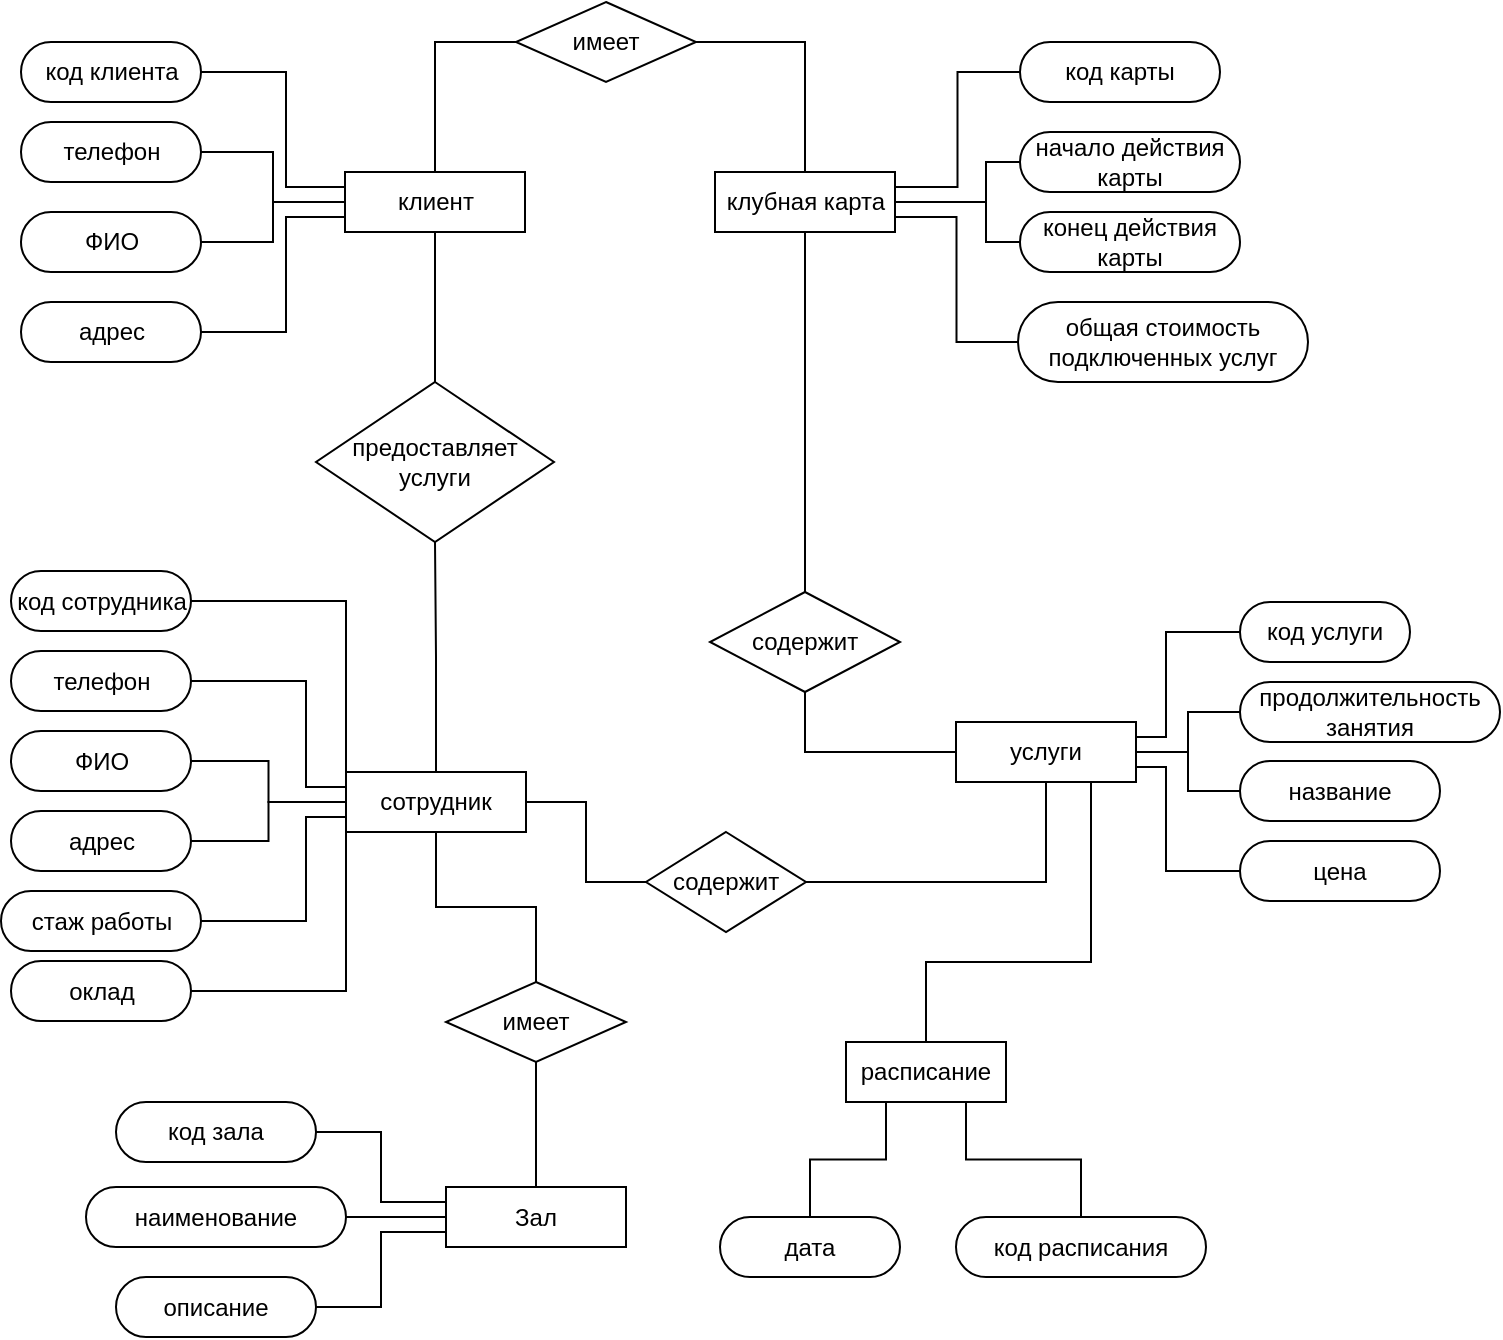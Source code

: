 <mxfile version="20.5.1" type="device"><diagram id="R2lEEEUBdFMjLlhIrx00" name="Page-1"><mxGraphModel dx="997" dy="579" grid="1" gridSize="10" guides="1" tooltips="1" connect="1" arrows="1" fold="1" page="1" pageScale="1" pageWidth="850" pageHeight="1100" math="0" shadow="0" extFonts="Permanent Marker^https://fonts.googleapis.com/css?family=Permanent+Marker"><root><mxCell id="0"/><mxCell id="1" parent="0"/><mxCell id="go4AwKWSkYPIQWYsvwpn-106" style="edgeStyle=orthogonalEdgeStyle;rounded=0;orthogonalLoop=1;jettySize=auto;html=1;entryX=0.5;entryY=0;entryDx=0;entryDy=0;endArrow=none;endFill=0;" parent="1" source="go4AwKWSkYPIQWYsvwpn-104" target="go4AwKWSkYPIQWYsvwpn-73" edge="1"><mxGeometry relative="1" as="geometry"/></mxCell><mxCell id="go4AwKWSkYPIQWYsvwpn-104" value="имеет" style="rhombus;whiteSpace=wrap;html=1;" parent="1" vertex="1"><mxGeometry x="335" y="80" width="90" height="40" as="geometry"/></mxCell><mxCell id="go4AwKWSkYPIQWYsvwpn-105" style="edgeStyle=orthogonalEdgeStyle;rounded=0;orthogonalLoop=1;jettySize=auto;html=1;entryX=0;entryY=0.5;entryDx=0;entryDy=0;endArrow=none;endFill=0;" parent="1" source="go4AwKWSkYPIQWYsvwpn-2" target="go4AwKWSkYPIQWYsvwpn-104" edge="1"><mxGeometry relative="1" as="geometry"/></mxCell><mxCell id="eh7JSWRyLB97G9tiAuT3-4" style="edgeStyle=orthogonalEdgeStyle;rounded=0;orthogonalLoop=1;jettySize=auto;html=1;exitX=1;exitY=0.5;exitDx=0;exitDy=0;entryX=0.5;entryY=1;entryDx=0;entryDy=0;endArrow=none;endFill=0;" edge="1" parent="1" source="go4AwKWSkYPIQWYsvwpn-109" target="go4AwKWSkYPIQWYsvwpn-49"><mxGeometry relative="1" as="geometry"/></mxCell><mxCell id="go4AwKWSkYPIQWYsvwpn-109" value="содержит" style="rhombus;whiteSpace=wrap;html=1;" parent="1" vertex="1"><mxGeometry x="400" y="495" width="80" height="50" as="geometry"/></mxCell><mxCell id="eh7JSWRyLB97G9tiAuT3-6" style="edgeStyle=orthogonalEdgeStyle;rounded=0;orthogonalLoop=1;jettySize=auto;html=1;exitX=0.5;exitY=1;exitDx=0;exitDy=0;entryX=0;entryY=0.5;entryDx=0;entryDy=0;endArrow=none;endFill=0;" edge="1" parent="1" source="go4AwKWSkYPIQWYsvwpn-112" target="go4AwKWSkYPIQWYsvwpn-49"><mxGeometry relative="1" as="geometry"/></mxCell><mxCell id="go4AwKWSkYPIQWYsvwpn-112" value="содержит" style="rhombus;whiteSpace=wrap;html=1;" parent="1" vertex="1"><mxGeometry x="432" y="375" width="95" height="50" as="geometry"/></mxCell><mxCell id="eh7JSWRyLB97G9tiAuT3-2" style="edgeStyle=orthogonalEdgeStyle;rounded=0;orthogonalLoop=1;jettySize=auto;html=1;exitX=0.5;exitY=0;exitDx=0;exitDy=0;entryX=0.5;entryY=1;entryDx=0;entryDy=0;endArrow=none;endFill=0;" edge="1" parent="1" source="go4AwKWSkYPIQWYsvwpn-114" target="go4AwKWSkYPIQWYsvwpn-2"><mxGeometry relative="1" as="geometry"/></mxCell><mxCell id="go4AwKWSkYPIQWYsvwpn-114" value="предоставляет услуги" style="rhombus;whiteSpace=wrap;html=1;" parent="1" vertex="1"><mxGeometry x="235" y="270" width="119" height="80" as="geometry"/></mxCell><mxCell id="eh7JSWRyLB97G9tiAuT3-1" style="edgeStyle=orthogonalEdgeStyle;rounded=0;orthogonalLoop=1;jettySize=auto;html=1;exitX=0.5;exitY=0;exitDx=0;exitDy=0;entryX=0.5;entryY=1;entryDx=0;entryDy=0;endArrow=none;endFill=0;" edge="1" parent="1" source="go4AwKWSkYPIQWYsvwpn-15" target="go4AwKWSkYPIQWYsvwpn-114"><mxGeometry relative="1" as="geometry"/></mxCell><mxCell id="eh7JSWRyLB97G9tiAuT3-3" style="edgeStyle=orthogonalEdgeStyle;rounded=0;orthogonalLoop=1;jettySize=auto;html=1;exitX=1;exitY=0.5;exitDx=0;exitDy=0;entryX=0;entryY=0.5;entryDx=0;entryDy=0;endArrow=none;endFill=0;" edge="1" parent="1" source="go4AwKWSkYPIQWYsvwpn-15" target="go4AwKWSkYPIQWYsvwpn-109"><mxGeometry relative="1" as="geometry"/></mxCell><mxCell id="eh7JSWRyLB97G9tiAuT3-5" style="edgeStyle=orthogonalEdgeStyle;rounded=0;orthogonalLoop=1;jettySize=auto;html=1;exitX=0.5;exitY=1;exitDx=0;exitDy=0;entryX=0.5;entryY=0;entryDx=0;entryDy=0;endArrow=none;endFill=0;" edge="1" parent="1" source="go4AwKWSkYPIQWYsvwpn-73" target="go4AwKWSkYPIQWYsvwpn-112"><mxGeometry relative="1" as="geometry"/></mxCell><mxCell id="s-pLiBDdPsfEPZoxsDFU-28" value="" style="group" parent="1" vertex="1" connectable="0"><mxGeometry x="300" y="672.5" width="90" height="30" as="geometry"/></mxCell><mxCell id="s-pLiBDdPsfEPZoxsDFU-18" value="Зал" style="rounded=0;whiteSpace=wrap;html=1;" parent="s-pLiBDdPsfEPZoxsDFU-28" vertex="1"><mxGeometry width="90" height="30" as="geometry"/></mxCell><mxCell id="s-pLiBDdPsfEPZoxsDFU-22" style="edgeStyle=orthogonalEdgeStyle;rounded=0;orthogonalLoop=1;jettySize=auto;html=1;exitX=0.5;exitY=1;exitDx=0;exitDy=0;" parent="s-pLiBDdPsfEPZoxsDFU-28" source="s-pLiBDdPsfEPZoxsDFU-18" target="s-pLiBDdPsfEPZoxsDFU-18" edge="1"><mxGeometry relative="1" as="geometry"/></mxCell><mxCell id="s-pLiBDdPsfEPZoxsDFU-14" value="наименование" style="rounded=1;whiteSpace=wrap;html=1;arcSize=50;" parent="1" vertex="1"><mxGeometry x="120" y="672.5" width="130" height="30" as="geometry"/></mxCell><mxCell id="s-pLiBDdPsfEPZoxsDFU-16" value="код зала" style="rounded=1;whiteSpace=wrap;html=1;arcSize=50;" parent="1" vertex="1"><mxGeometry x="135" y="630" width="100" height="30" as="geometry"/></mxCell><mxCell id="s-pLiBDdPsfEPZoxsDFU-17" value="описание" style="rounded=1;whiteSpace=wrap;html=1;arcSize=50;" parent="1" vertex="1"><mxGeometry x="135" y="717.5" width="100" height="30" as="geometry"/></mxCell><mxCell id="eh7JSWRyLB97G9tiAuT3-47" style="edgeStyle=orthogonalEdgeStyle;rounded=0;orthogonalLoop=1;jettySize=auto;html=1;exitX=0;exitY=0.5;exitDx=0;exitDy=0;entryX=1;entryY=0.5;entryDx=0;entryDy=0;endArrow=none;endFill=0;" edge="1" parent="1" source="go4AwKWSkYPIQWYsvwpn-15" target="go4AwKWSkYPIQWYsvwpn-18"><mxGeometry relative="1" as="geometry"/></mxCell><mxCell id="eh7JSWRyLB97G9tiAuT3-48" style="edgeStyle=orthogonalEdgeStyle;rounded=0;orthogonalLoop=1;jettySize=auto;html=1;exitX=0;exitY=0.5;exitDx=0;exitDy=0;entryX=1;entryY=0.5;entryDx=0;entryDy=0;endArrow=none;endFill=0;" edge="1" parent="1" source="go4AwKWSkYPIQWYsvwpn-15" target="go4AwKWSkYPIQWYsvwpn-19"><mxGeometry relative="1" as="geometry"/></mxCell><mxCell id="eh7JSWRyLB97G9tiAuT3-49" style="edgeStyle=orthogonalEdgeStyle;rounded=0;orthogonalLoop=1;jettySize=auto;html=1;exitX=0;exitY=0.75;exitDx=0;exitDy=0;entryX=1;entryY=0.5;entryDx=0;entryDy=0;endArrow=none;endFill=0;" edge="1" parent="1" source="go4AwKWSkYPIQWYsvwpn-15" target="go4AwKWSkYPIQWYsvwpn-20"><mxGeometry relative="1" as="geometry"><Array as="points"><mxPoint x="230" y="488"/><mxPoint x="230" y="540"/></Array></mxGeometry></mxCell><mxCell id="eh7JSWRyLB97G9tiAuT3-50" style="edgeStyle=orthogonalEdgeStyle;rounded=0;orthogonalLoop=1;jettySize=auto;html=1;exitX=0;exitY=1;exitDx=0;exitDy=0;entryX=1;entryY=0.5;entryDx=0;entryDy=0;endArrow=none;endFill=0;" edge="1" parent="1" source="go4AwKWSkYPIQWYsvwpn-15" target="go4AwKWSkYPIQWYsvwpn-28"><mxGeometry relative="1" as="geometry"/></mxCell><mxCell id="eh7JSWRyLB97G9tiAuT3-51" style="edgeStyle=orthogonalEdgeStyle;rounded=0;orthogonalLoop=1;jettySize=auto;html=1;exitX=0;exitY=0.25;exitDx=0;exitDy=0;entryX=1;entryY=0.5;entryDx=0;entryDy=0;endArrow=none;endFill=0;" edge="1" parent="1" source="go4AwKWSkYPIQWYsvwpn-15" target="go4AwKWSkYPIQWYsvwpn-17"><mxGeometry relative="1" as="geometry"><Array as="points"><mxPoint x="230" y="472"/><mxPoint x="230" y="420"/></Array></mxGeometry></mxCell><mxCell id="eh7JSWRyLB97G9tiAuT3-52" style="edgeStyle=orthogonalEdgeStyle;rounded=0;orthogonalLoop=1;jettySize=auto;html=1;exitX=0;exitY=0;exitDx=0;exitDy=0;entryX=1;entryY=0.5;entryDx=0;entryDy=0;endArrow=none;endFill=0;" edge="1" parent="1" source="go4AwKWSkYPIQWYsvwpn-15" target="go4AwKWSkYPIQWYsvwpn-27"><mxGeometry relative="1" as="geometry"/></mxCell><mxCell id="eh7JSWRyLB97G9tiAuT3-67" style="edgeStyle=orthogonalEdgeStyle;rounded=0;orthogonalLoop=1;jettySize=auto;html=1;exitX=0.5;exitY=1;exitDx=0;exitDy=0;entryX=0.5;entryY=0;entryDx=0;entryDy=0;endArrow=none;endFill=0;" edge="1" parent="1" source="go4AwKWSkYPIQWYsvwpn-15" target="s-pLiBDdPsfEPZoxsDFU-29"><mxGeometry relative="1" as="geometry"/></mxCell><mxCell id="go4AwKWSkYPIQWYsvwpn-15" value="сотрудник" style="rounded=0;whiteSpace=wrap;html=1;" parent="1" vertex="1"><mxGeometry x="250" y="465" width="90" height="30" as="geometry"/></mxCell><mxCell id="go4AwKWSkYPIQWYsvwpn-17" value="телефон" style="rounded=1;whiteSpace=wrap;html=1;arcSize=50;" parent="1" vertex="1"><mxGeometry x="82.5" y="404.5" width="90" height="30" as="geometry"/></mxCell><mxCell id="go4AwKWSkYPIQWYsvwpn-18" value="ФИО" style="rounded=1;whiteSpace=wrap;html=1;arcSize=50;" parent="1" vertex="1"><mxGeometry x="82.5" y="444.5" width="90" height="30" as="geometry"/></mxCell><mxCell id="go4AwKWSkYPIQWYsvwpn-19" value="адрес" style="rounded=1;whiteSpace=wrap;html=1;arcSize=50;" parent="1" vertex="1"><mxGeometry x="82.5" y="484.5" width="90" height="30" as="geometry"/></mxCell><mxCell id="go4AwKWSkYPIQWYsvwpn-20" value="стаж работы" style="rounded=1;whiteSpace=wrap;html=1;arcSize=50;" parent="1" vertex="1"><mxGeometry x="77.5" y="524.5" width="100" height="30" as="geometry"/></mxCell><mxCell id="go4AwKWSkYPIQWYsvwpn-27" value="код сотрудника" style="rounded=1;whiteSpace=wrap;html=1;arcSize=50;" parent="1" vertex="1"><mxGeometry x="82.5" y="364.5" width="90" height="30" as="geometry"/></mxCell><mxCell id="go4AwKWSkYPIQWYsvwpn-28" value="оклад" style="rounded=1;whiteSpace=wrap;html=1;arcSize=50;" parent="1" vertex="1"><mxGeometry x="82.5" y="559.5" width="90" height="30" as="geometry"/></mxCell><mxCell id="eh7JSWRyLB97G9tiAuT3-7" style="edgeStyle=orthogonalEdgeStyle;rounded=0;orthogonalLoop=1;jettySize=auto;html=1;exitX=0.5;exitY=1;exitDx=0;exitDy=0;entryX=0.5;entryY=0;entryDx=0;entryDy=0;endArrow=none;endFill=0;" edge="1" parent="1" source="s-pLiBDdPsfEPZoxsDFU-29" target="s-pLiBDdPsfEPZoxsDFU-18"><mxGeometry relative="1" as="geometry"/></mxCell><mxCell id="s-pLiBDdPsfEPZoxsDFU-29" value="имеет" style="rhombus;whiteSpace=wrap;html=1;" parent="1" vertex="1"><mxGeometry x="300" y="570" width="90" height="40" as="geometry"/></mxCell><mxCell id="eh7JSWRyLB97G9tiAuT3-57" style="edgeStyle=orthogonalEdgeStyle;rounded=0;orthogonalLoop=1;jettySize=auto;html=1;exitX=0;exitY=0.5;exitDx=0;exitDy=0;entryX=1;entryY=0.5;entryDx=0;entryDy=0;endArrow=none;endFill=0;" edge="1" parent="1" source="go4AwKWSkYPIQWYsvwpn-2" target="go4AwKWSkYPIQWYsvwpn-5"><mxGeometry relative="1" as="geometry"/></mxCell><mxCell id="eh7JSWRyLB97G9tiAuT3-58" style="edgeStyle=orthogonalEdgeStyle;rounded=0;orthogonalLoop=1;jettySize=auto;html=1;exitX=0;exitY=0.5;exitDx=0;exitDy=0;entryX=1;entryY=0.5;entryDx=0;entryDy=0;endArrow=none;endFill=0;" edge="1" parent="1" source="go4AwKWSkYPIQWYsvwpn-2" target="go4AwKWSkYPIQWYsvwpn-7"><mxGeometry relative="1" as="geometry"/></mxCell><mxCell id="eh7JSWRyLB97G9tiAuT3-59" style="edgeStyle=orthogonalEdgeStyle;rounded=0;orthogonalLoop=1;jettySize=auto;html=1;exitX=0;exitY=0.75;exitDx=0;exitDy=0;entryX=1;entryY=0.5;entryDx=0;entryDy=0;endArrow=none;endFill=0;" edge="1" parent="1" source="go4AwKWSkYPIQWYsvwpn-2" target="go4AwKWSkYPIQWYsvwpn-6"><mxGeometry relative="1" as="geometry"><Array as="points"><mxPoint x="220" y="188"/><mxPoint x="220" y="245"/></Array></mxGeometry></mxCell><mxCell id="eh7JSWRyLB97G9tiAuT3-60" style="edgeStyle=orthogonalEdgeStyle;rounded=0;orthogonalLoop=1;jettySize=auto;html=1;exitX=0;exitY=0.25;exitDx=0;exitDy=0;entryX=1;entryY=0.5;entryDx=0;entryDy=0;endArrow=none;endFill=0;" edge="1" parent="1" source="go4AwKWSkYPIQWYsvwpn-2" target="go4AwKWSkYPIQWYsvwpn-3"><mxGeometry relative="1" as="geometry"><Array as="points"><mxPoint x="220" y="172"/><mxPoint x="220" y="115"/></Array></mxGeometry></mxCell><mxCell id="go4AwKWSkYPIQWYsvwpn-2" value="клиент" style="rounded=0;whiteSpace=wrap;html=1;" parent="1" vertex="1"><mxGeometry x="249.5" y="165" width="90" height="30" as="geometry"/></mxCell><mxCell id="go4AwKWSkYPIQWYsvwpn-3" value="код клиента" style="rounded=1;whiteSpace=wrap;html=1;arcSize=50;" parent="1" vertex="1"><mxGeometry x="87.5" y="100" width="90" height="30" as="geometry"/></mxCell><mxCell id="go4AwKWSkYPIQWYsvwpn-5" value="ФИО" style="rounded=1;whiteSpace=wrap;html=1;arcSize=50;" parent="1" vertex="1"><mxGeometry x="87.5" y="185" width="90" height="30" as="geometry"/></mxCell><mxCell id="go4AwKWSkYPIQWYsvwpn-6" value="адрес" style="rounded=1;whiteSpace=wrap;html=1;arcSize=50;" parent="1" vertex="1"><mxGeometry x="87.5" y="230" width="90" height="30" as="geometry"/></mxCell><mxCell id="go4AwKWSkYPIQWYsvwpn-7" value="телефон" style="rounded=1;whiteSpace=wrap;html=1;arcSize=50;" parent="1" vertex="1"><mxGeometry x="87.5" y="140" width="90" height="30" as="geometry"/></mxCell><mxCell id="eh7JSWRyLB97G9tiAuT3-38" style="edgeStyle=orthogonalEdgeStyle;rounded=0;orthogonalLoop=1;jettySize=auto;html=1;exitX=1;exitY=0.25;exitDx=0;exitDy=0;entryX=0;entryY=0.5;entryDx=0;entryDy=0;endArrow=none;endFill=0;" edge="1" parent="1" source="go4AwKWSkYPIQWYsvwpn-73" target="go4AwKWSkYPIQWYsvwpn-75"><mxGeometry relative="1" as="geometry"/></mxCell><mxCell id="eh7JSWRyLB97G9tiAuT3-39" style="edgeStyle=orthogonalEdgeStyle;rounded=0;orthogonalLoop=1;jettySize=auto;html=1;exitX=1;exitY=0.75;exitDx=0;exitDy=0;entryX=0;entryY=0.5;entryDx=0;entryDy=0;endArrow=none;endFill=0;" edge="1" parent="1" source="go4AwKWSkYPIQWYsvwpn-73" target="go4AwKWSkYPIQWYsvwpn-82"><mxGeometry relative="1" as="geometry"/></mxCell><mxCell id="eh7JSWRyLB97G9tiAuT3-40" style="edgeStyle=orthogonalEdgeStyle;rounded=0;orthogonalLoop=1;jettySize=auto;html=1;exitX=1;exitY=0.5;exitDx=0;exitDy=0;entryX=0;entryY=0.5;entryDx=0;entryDy=0;endArrow=none;endFill=0;" edge="1" parent="1" source="go4AwKWSkYPIQWYsvwpn-73" target="go4AwKWSkYPIQWYsvwpn-80"><mxGeometry relative="1" as="geometry"><Array as="points"><mxPoint x="570" y="180"/><mxPoint x="570" y="160"/></Array></mxGeometry></mxCell><mxCell id="eh7JSWRyLB97G9tiAuT3-41" style="edgeStyle=orthogonalEdgeStyle;rounded=0;orthogonalLoop=1;jettySize=auto;html=1;exitX=1;exitY=0.5;exitDx=0;exitDy=0;entryX=0;entryY=0.5;entryDx=0;entryDy=0;endArrow=none;endFill=0;" edge="1" parent="1" source="go4AwKWSkYPIQWYsvwpn-73" target="go4AwKWSkYPIQWYsvwpn-81"><mxGeometry relative="1" as="geometry"><Array as="points"><mxPoint x="570" y="180"/><mxPoint x="570" y="200"/></Array></mxGeometry></mxCell><mxCell id="go4AwKWSkYPIQWYsvwpn-73" value="клубная карта" style="rounded=0;whiteSpace=wrap;html=1;" parent="1" vertex="1"><mxGeometry x="434.5" y="165" width="90" height="30" as="geometry"/></mxCell><mxCell id="go4AwKWSkYPIQWYsvwpn-75" value="код карты&lt;span style=&quot;color: rgba(0, 0, 0, 0); font-family: monospace; font-size: 0px; text-align: start;&quot;&gt;%3CmxGraphModel%3E%3Croot%3E%3CmxCell%20id%3D%220%22%2F%3E%3CmxCell%20id%3D%221%22%20parent%3D%220%22%2F%3E%3CmxCell%20id%3D%222%22%20value%3D%22%D0%BA%D0%BE%D0%B4%20%D1%83%D1%81%D0%BB%D1%83%D0%B3%D0%B8%22%20style%3D%22rounded%3D1%3BwhiteSpace%3Dwrap%3Bhtml%3D1%3BarcSize%3D50%3B%22%20vertex%3D%221%22%20parent%3D%221%22%3E%3CmxGeometry%20x%3D%22610%22%20y%3D%2270%22%20width%3D%22100%22%20height%3D%2230%22%20as%3D%22geometry%22%2F%3E%3C%2FmxCell%3E%3C%2Froot%3E%3C%2FmxGraphModel%3E&lt;/span&gt;" style="rounded=1;whiteSpace=wrap;html=1;arcSize=50;" parent="1" vertex="1"><mxGeometry x="587" y="100" width="100" height="30" as="geometry"/></mxCell><mxCell id="go4AwKWSkYPIQWYsvwpn-80" value="начало действия карты" style="rounded=1;whiteSpace=wrap;html=1;arcSize=50;" parent="1" vertex="1"><mxGeometry x="587" y="145" width="110" height="30" as="geometry"/></mxCell><mxCell id="go4AwKWSkYPIQWYsvwpn-81" value="конец действия карты" style="rounded=1;whiteSpace=wrap;html=1;arcSize=50;" parent="1" vertex="1"><mxGeometry x="587" y="185" width="110" height="30" as="geometry"/></mxCell><mxCell id="go4AwKWSkYPIQWYsvwpn-82" value="общая стоимость подключенных услуг" style="rounded=1;whiteSpace=wrap;html=1;arcSize=50;" parent="1" vertex="1"><mxGeometry x="586" y="230" width="145" height="40" as="geometry"/></mxCell><mxCell id="eh7JSWRyLB97G9tiAuT3-46" style="edgeStyle=orthogonalEdgeStyle;rounded=0;orthogonalLoop=1;jettySize=auto;html=1;exitX=0.75;exitY=1;exitDx=0;exitDy=0;entryX=0.5;entryY=0;entryDx=0;entryDy=0;endArrow=none;endFill=0;" edge="1" parent="1" source="go4AwKWSkYPIQWYsvwpn-49" target="go4AwKWSkYPIQWYsvwpn-30"><mxGeometry relative="1" as="geometry"><Array as="points"><mxPoint x="623" y="560"/><mxPoint x="540" y="560"/></Array></mxGeometry></mxCell><mxCell id="eh7JSWRyLB97G9tiAuT3-61" style="edgeStyle=orthogonalEdgeStyle;rounded=0;orthogonalLoop=1;jettySize=auto;html=1;exitX=1;exitY=0.5;exitDx=0;exitDy=0;entryX=0;entryY=0.5;entryDx=0;entryDy=0;endArrow=none;endFill=0;" edge="1" parent="1" source="go4AwKWSkYPIQWYsvwpn-49" target="go4AwKWSkYPIQWYsvwpn-66"><mxGeometry relative="1" as="geometry"/></mxCell><mxCell id="eh7JSWRyLB97G9tiAuT3-62" style="edgeStyle=orthogonalEdgeStyle;rounded=0;orthogonalLoop=1;jettySize=auto;html=1;exitX=1;exitY=0.5;exitDx=0;exitDy=0;entryX=0;entryY=0.5;entryDx=0;entryDy=0;endArrow=none;endFill=0;" edge="1" parent="1" source="go4AwKWSkYPIQWYsvwpn-49" target="go4AwKWSkYPIQWYsvwpn-76"><mxGeometry relative="1" as="geometry"/></mxCell><mxCell id="eh7JSWRyLB97G9tiAuT3-63" style="edgeStyle=orthogonalEdgeStyle;rounded=0;orthogonalLoop=1;jettySize=auto;html=1;exitX=1;exitY=0.25;exitDx=0;exitDy=0;entryX=0;entryY=0.5;entryDx=0;entryDy=0;endArrow=none;endFill=0;" edge="1" parent="1" source="go4AwKWSkYPIQWYsvwpn-49" target="go4AwKWSkYPIQWYsvwpn-65"><mxGeometry relative="1" as="geometry"><Array as="points"><mxPoint x="660" y="448"/><mxPoint x="660" y="395"/></Array></mxGeometry></mxCell><mxCell id="eh7JSWRyLB97G9tiAuT3-64" style="edgeStyle=orthogonalEdgeStyle;rounded=0;orthogonalLoop=1;jettySize=auto;html=1;exitX=1;exitY=0.75;exitDx=0;exitDy=0;entryX=0;entryY=0.5;entryDx=0;entryDy=0;endArrow=none;endFill=0;" edge="1" parent="1" source="go4AwKWSkYPIQWYsvwpn-49" target="go4AwKWSkYPIQWYsvwpn-67"><mxGeometry relative="1" as="geometry"><Array as="points"><mxPoint x="660" y="463"/><mxPoint x="660" y="515"/></Array></mxGeometry></mxCell><mxCell id="go4AwKWSkYPIQWYsvwpn-49" value="услуги" style="rounded=0;whiteSpace=wrap;html=1;" parent="1" vertex="1"><mxGeometry x="555" y="440" width="90" height="30" as="geometry"/></mxCell><mxCell id="go4AwKWSkYPIQWYsvwpn-65" value="код услуги" style="rounded=1;whiteSpace=wrap;html=1;arcSize=50;" parent="1" vertex="1"><mxGeometry x="697" y="380" width="85" height="30" as="geometry"/></mxCell><mxCell id="go4AwKWSkYPIQWYsvwpn-66" value="название" style="rounded=1;whiteSpace=wrap;html=1;arcSize=50;" parent="1" vertex="1"><mxGeometry x="697" y="459.5" width="100" height="30" as="geometry"/></mxCell><mxCell id="go4AwKWSkYPIQWYsvwpn-67" value="цена" style="rounded=1;whiteSpace=wrap;html=1;arcSize=50;" parent="1" vertex="1"><mxGeometry x="697" y="499.5" width="100" height="30" as="geometry"/></mxCell><mxCell id="go4AwKWSkYPIQWYsvwpn-76" value="продолжительность занятия" style="rounded=1;whiteSpace=wrap;html=1;arcSize=50;" parent="1" vertex="1"><mxGeometry x="697" y="420" width="130" height="30" as="geometry"/></mxCell><mxCell id="go4AwKWSkYPIQWYsvwpn-99" style="edgeStyle=orthogonalEdgeStyle;rounded=0;orthogonalLoop=1;jettySize=auto;html=1;exitX=0.5;exitY=1;exitDx=0;exitDy=0;" parent="1" source="go4AwKWSkYPIQWYsvwpn-76" target="go4AwKWSkYPIQWYsvwpn-76" edge="1"><mxGeometry relative="1" as="geometry"/></mxCell><mxCell id="go4AwKWSkYPIQWYsvwpn-78" value="" style="group" parent="1" vertex="1" connectable="0"><mxGeometry x="555" y="687.5" width="125" height="30" as="geometry"/></mxCell><mxCell id="go4AwKWSkYPIQWYsvwpn-31" value="код расписания" style="rounded=1;whiteSpace=wrap;html=1;arcSize=50;" parent="go4AwKWSkYPIQWYsvwpn-78" vertex="1"><mxGeometry width="125" height="30" as="geometry"/></mxCell><mxCell id="eh7JSWRyLB97G9tiAuT3-8" style="edgeStyle=orthogonalEdgeStyle;rounded=0;orthogonalLoop=1;jettySize=auto;html=1;exitX=0;exitY=0.5;exitDx=0;exitDy=0;entryX=1;entryY=0.5;entryDx=0;entryDy=0;endArrow=none;endFill=0;" edge="1" parent="1" source="s-pLiBDdPsfEPZoxsDFU-18" target="s-pLiBDdPsfEPZoxsDFU-14"><mxGeometry relative="1" as="geometry"/></mxCell><mxCell id="eh7JSWRyLB97G9tiAuT3-10" style="edgeStyle=orthogonalEdgeStyle;rounded=0;orthogonalLoop=1;jettySize=auto;html=1;exitX=0;exitY=0.25;exitDx=0;exitDy=0;entryX=1;entryY=0.5;entryDx=0;entryDy=0;endArrow=none;endFill=0;" edge="1" parent="1" source="s-pLiBDdPsfEPZoxsDFU-18" target="s-pLiBDdPsfEPZoxsDFU-16"><mxGeometry relative="1" as="geometry"/></mxCell><mxCell id="eh7JSWRyLB97G9tiAuT3-11" style="edgeStyle=orthogonalEdgeStyle;rounded=0;orthogonalLoop=1;jettySize=auto;html=1;exitX=0;exitY=0.75;exitDx=0;exitDy=0;entryX=1;entryY=0.5;entryDx=0;entryDy=0;endArrow=none;endFill=0;" edge="1" parent="1" source="s-pLiBDdPsfEPZoxsDFU-18" target="s-pLiBDdPsfEPZoxsDFU-17"><mxGeometry relative="1" as="geometry"/></mxCell><mxCell id="eh7JSWRyLB97G9tiAuT3-65" style="edgeStyle=orthogonalEdgeStyle;rounded=0;orthogonalLoop=1;jettySize=auto;html=1;exitX=0.25;exitY=1;exitDx=0;exitDy=0;entryX=0.5;entryY=0;entryDx=0;entryDy=0;endArrow=none;endFill=0;" edge="1" parent="1" source="go4AwKWSkYPIQWYsvwpn-30" target="go4AwKWSkYPIQWYsvwpn-34"><mxGeometry relative="1" as="geometry"/></mxCell><mxCell id="eh7JSWRyLB97G9tiAuT3-66" style="edgeStyle=orthogonalEdgeStyle;rounded=0;orthogonalLoop=1;jettySize=auto;html=1;exitX=0.75;exitY=1;exitDx=0;exitDy=0;entryX=0.5;entryY=0;entryDx=0;entryDy=0;endArrow=none;endFill=0;" edge="1" parent="1" source="go4AwKWSkYPIQWYsvwpn-30" target="go4AwKWSkYPIQWYsvwpn-31"><mxGeometry relative="1" as="geometry"/></mxCell><mxCell id="go4AwKWSkYPIQWYsvwpn-30" value="расписание" style="rounded=0;whiteSpace=wrap;html=1;" parent="1" vertex="1"><mxGeometry x="500" y="600" width="80" height="30" as="geometry"/></mxCell><mxCell id="go4AwKWSkYPIQWYsvwpn-34" value="дата&lt;span style=&quot;color: rgba(0, 0, 0, 0); font-family: monospace; font-size: 0px; text-align: start;&quot;&gt;%3CmxGraphModel%3E%3Croot%3E%3CmxCell%20id%3D%220%22%2F%3E%3CmxCell%20id%3D%221%22%20parent%3D%220%22%2F%3E%3CmxCell%20id%3D%222%22%20value%3D%22%D0%BA%D0%BE%D0%B4%20%D1%81%D0%BE%D1%82%D1%80%D1%83%D0%B4%D0%BD%D0%B8%D0%BA%D0%B0%22%20style%3D%22rounded%3D1%3BwhiteSpace%3Dwrap%3Bhtml%3D1%3BarcSize%3D50%3B%22%20vertex%3D%221%22%20parent%3D%221%22%3E%3CmxGeometry%20x%3D%22410%22%20y%3D%22260%22%20width%3D%2290%22%20height%3D%2230%22%20as%3D%22geometry%22%2F%3E%3C%2FmxCell%3E%3C%2Froot%3E%3C%2FmxGraphModel%3E&lt;/span&gt;&lt;span style=&quot;color: rgba(0, 0, 0, 0); font-family: monospace; font-size: 0px; text-align: start;&quot;&gt;%3CmxGraphModel%3E%3Croot%3E%3CmxCell%20id%3D%220%22%2F%3E%3CmxCell%20id%3D%221%22%20parent%3D%220%22%2F%3E%3CmxCell%20id%3D%222%22%20value%3D%22%D0%BA%D0%BE%D0%B4%20%D1%81%D0%BE%D1%82%D1%80%D1%83%D0%B4%D0%BD%D0%B8%D0%BA%D0%B0%22%20style%3D%22rounded%3D1%3BwhiteSpace%3Dwrap%3Bhtml%3D1%3BarcSize%3D50%3B%22%20vertex%3D%221%22%20parent%3D%221%22%3E%3CmxGeometry%20x%3D%22410%22%20y%3D%22260%22%20width%3D%2290%22%20height%3D%2230%22%20as%3D%22geometry%22%2F%3E%3C%2FmxCell%3E%3C%2Froot%3E%3C%2FmxGraphModel%3E&lt;/span&gt;" style="rounded=1;whiteSpace=wrap;html=1;arcSize=50;" parent="1" vertex="1"><mxGeometry x="437" y="687.5" width="90" height="30" as="geometry"/></mxCell></root></mxGraphModel></diagram></mxfile>